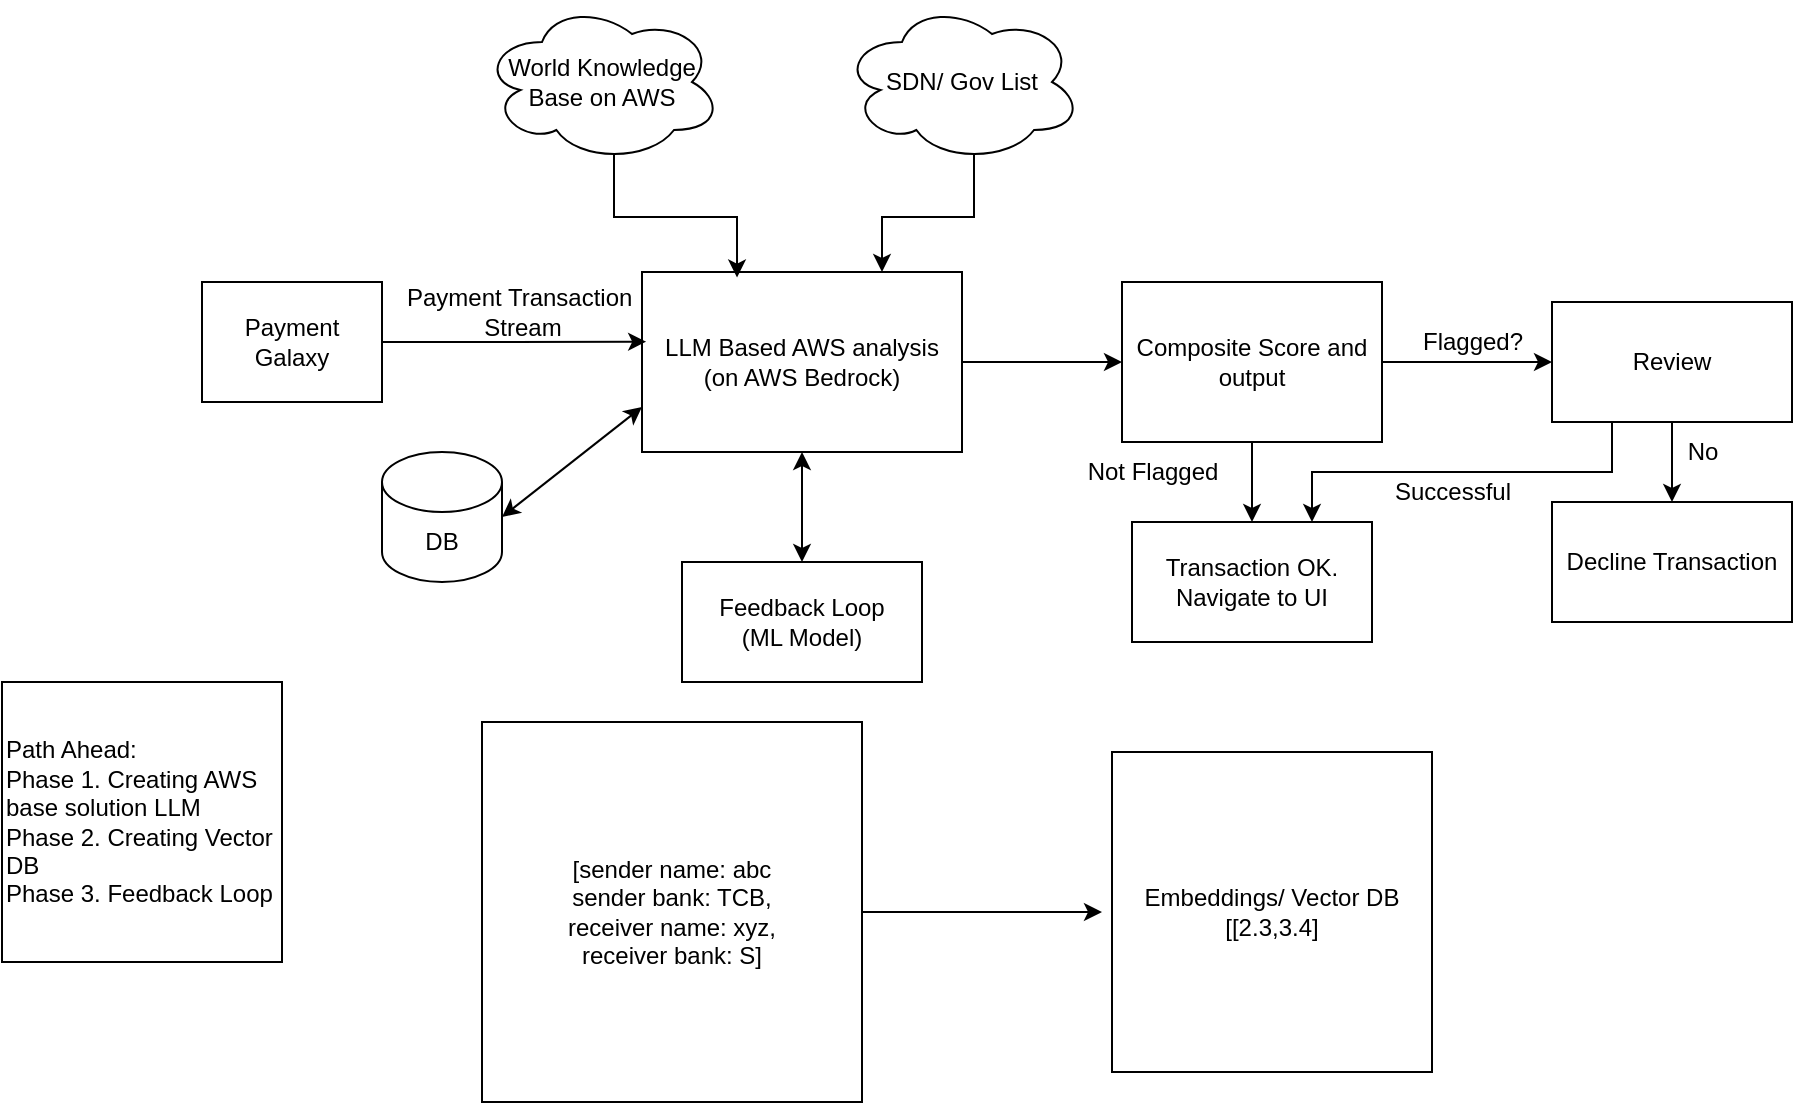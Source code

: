 <mxfile version="26.0.11">
  <diagram name="Page-1" id="VOwWQbB5w44p0ZTdNmQJ">
    <mxGraphModel dx="1290" dy="653" grid="1" gridSize="10" guides="1" tooltips="1" connect="1" arrows="1" fold="1" page="1" pageScale="1" pageWidth="850" pageHeight="1100" math="0" shadow="0">
      <root>
        <mxCell id="0" />
        <mxCell id="1" parent="0" />
        <mxCell id="rfUpwGUwCCR0LYAIKXI_-11" style="edgeStyle=orthogonalEdgeStyle;rounded=0;orthogonalLoop=1;jettySize=auto;html=1;exitX=0.55;exitY=0.95;exitDx=0;exitDy=0;exitPerimeter=0;entryX=0.75;entryY=0;entryDx=0;entryDy=0;" parent="1" source="rfUpwGUwCCR0LYAIKXI_-1" target="rfUpwGUwCCR0LYAIKXI_-5" edge="1">
          <mxGeometry relative="1" as="geometry" />
        </mxCell>
        <mxCell id="rfUpwGUwCCR0LYAIKXI_-1" value="SDN/ Gov List" style="ellipse;shape=cloud;whiteSpace=wrap;html=1;" parent="1" vertex="1">
          <mxGeometry x="460" y="20" width="120" height="80" as="geometry" />
        </mxCell>
        <mxCell id="rfUpwGUwCCR0LYAIKXI_-2" value="World Knowledge Base on AWS" style="ellipse;shape=cloud;whiteSpace=wrap;html=1;" parent="1" vertex="1">
          <mxGeometry x="280" y="20" width="120" height="80" as="geometry" />
        </mxCell>
        <mxCell id="rfUpwGUwCCR0LYAIKXI_-3" value="Payment Galaxy" style="rounded=0;whiteSpace=wrap;html=1;" parent="1" vertex="1">
          <mxGeometry x="140" y="160" width="90" height="60" as="geometry" />
        </mxCell>
        <mxCell id="rfUpwGUwCCR0LYAIKXI_-16" style="edgeStyle=orthogonalEdgeStyle;rounded=0;orthogonalLoop=1;jettySize=auto;html=1;entryX=0;entryY=0.5;entryDx=0;entryDy=0;" parent="1" source="rfUpwGUwCCR0LYAIKXI_-5" target="rfUpwGUwCCR0LYAIKXI_-15" edge="1">
          <mxGeometry relative="1" as="geometry" />
        </mxCell>
        <mxCell id="rfUpwGUwCCR0LYAIKXI_-5" value="LLM Based AWS analysis&lt;br&gt;(on AWS Bedrock)" style="rounded=0;whiteSpace=wrap;html=1;" parent="1" vertex="1">
          <mxGeometry x="360" y="155" width="160" height="90" as="geometry" />
        </mxCell>
        <mxCell id="rfUpwGUwCCR0LYAIKXI_-6" style="edgeStyle=orthogonalEdgeStyle;rounded=0;orthogonalLoop=1;jettySize=auto;html=1;entryX=0.013;entryY=0.387;entryDx=0;entryDy=0;entryPerimeter=0;" parent="1" source="rfUpwGUwCCR0LYAIKXI_-3" target="rfUpwGUwCCR0LYAIKXI_-5" edge="1">
          <mxGeometry relative="1" as="geometry" />
        </mxCell>
        <mxCell id="rfUpwGUwCCR0LYAIKXI_-7" value="Payment Transaction&amp;nbsp;&lt;div&gt;Stream&lt;/div&gt;" style="text;html=1;align=center;verticalAlign=middle;resizable=0;points=[];autosize=1;strokeColor=none;fillColor=none;" parent="1" vertex="1">
          <mxGeometry x="230" y="155" width="140" height="40" as="geometry" />
        </mxCell>
        <mxCell id="rfUpwGUwCCR0LYAIKXI_-10" style="edgeStyle=orthogonalEdgeStyle;rounded=0;orthogonalLoop=1;jettySize=auto;html=1;exitX=0.55;exitY=0.95;exitDx=0;exitDy=0;exitPerimeter=0;entryX=0.297;entryY=0.031;entryDx=0;entryDy=0;entryPerimeter=0;" parent="1" source="rfUpwGUwCCR0LYAIKXI_-2" target="rfUpwGUwCCR0LYAIKXI_-5" edge="1">
          <mxGeometry relative="1" as="geometry" />
        </mxCell>
        <mxCell id="rfUpwGUwCCR0LYAIKXI_-12" value="DB" style="shape=cylinder3;whiteSpace=wrap;html=1;boundedLbl=1;backgroundOutline=1;size=15;" parent="1" vertex="1">
          <mxGeometry x="230" y="245" width="60" height="65" as="geometry" />
        </mxCell>
        <mxCell id="rfUpwGUwCCR0LYAIKXI_-14" value="" style="endArrow=classic;startArrow=classic;html=1;rounded=0;exitX=0;exitY=0.75;exitDx=0;exitDy=0;entryX=1;entryY=0.5;entryDx=0;entryDy=0;entryPerimeter=0;" parent="1" source="rfUpwGUwCCR0LYAIKXI_-5" target="rfUpwGUwCCR0LYAIKXI_-12" edge="1">
          <mxGeometry width="50" height="50" relative="1" as="geometry">
            <mxPoint x="540" y="195" as="sourcePoint" />
            <mxPoint x="590" y="145" as="targetPoint" />
          </mxGeometry>
        </mxCell>
        <mxCell id="rfUpwGUwCCR0LYAIKXI_-18" value="" style="edgeStyle=orthogonalEdgeStyle;rounded=0;orthogonalLoop=1;jettySize=auto;html=1;" parent="1" source="rfUpwGUwCCR0LYAIKXI_-15" target="rfUpwGUwCCR0LYAIKXI_-17" edge="1">
          <mxGeometry relative="1" as="geometry" />
        </mxCell>
        <mxCell id="rfUpwGUwCCR0LYAIKXI_-23" style="edgeStyle=orthogonalEdgeStyle;rounded=0;orthogonalLoop=1;jettySize=auto;html=1;exitX=0.5;exitY=1;exitDx=0;exitDy=0;" parent="1" source="rfUpwGUwCCR0LYAIKXI_-15" edge="1">
          <mxGeometry relative="1" as="geometry">
            <mxPoint x="665" y="280" as="targetPoint" />
          </mxGeometry>
        </mxCell>
        <mxCell id="rfUpwGUwCCR0LYAIKXI_-15" value="Composite Score and output" style="rounded=0;whiteSpace=wrap;html=1;" parent="1" vertex="1">
          <mxGeometry x="600" y="160" width="130" height="80" as="geometry" />
        </mxCell>
        <mxCell id="rfUpwGUwCCR0LYAIKXI_-21" value="" style="edgeStyle=orthogonalEdgeStyle;rounded=0;orthogonalLoop=1;jettySize=auto;html=1;" parent="1" source="rfUpwGUwCCR0LYAIKXI_-17" target="rfUpwGUwCCR0LYAIKXI_-20" edge="1">
          <mxGeometry relative="1" as="geometry" />
        </mxCell>
        <mxCell id="rfUpwGUwCCR0LYAIKXI_-26" style="edgeStyle=orthogonalEdgeStyle;rounded=0;orthogonalLoop=1;jettySize=auto;html=1;exitX=0.25;exitY=1;exitDx=0;exitDy=0;entryX=0.75;entryY=0;entryDx=0;entryDy=0;" parent="1" source="rfUpwGUwCCR0LYAIKXI_-17" target="rfUpwGUwCCR0LYAIKXI_-24" edge="1">
          <mxGeometry relative="1" as="geometry" />
        </mxCell>
        <mxCell id="rfUpwGUwCCR0LYAIKXI_-17" value="Review" style="whiteSpace=wrap;html=1;rounded=0;" parent="1" vertex="1">
          <mxGeometry x="815" y="170" width="120" height="60" as="geometry" />
        </mxCell>
        <mxCell id="rfUpwGUwCCR0LYAIKXI_-19" value="Flagged?" style="text;html=1;align=center;verticalAlign=middle;resizable=0;points=[];autosize=1;strokeColor=none;fillColor=none;" parent="1" vertex="1">
          <mxGeometry x="740" y="175" width="70" height="30" as="geometry" />
        </mxCell>
        <mxCell id="rfUpwGUwCCR0LYAIKXI_-20" value="Decline Transaction" style="whiteSpace=wrap;html=1;rounded=0;" parent="1" vertex="1">
          <mxGeometry x="815" y="270" width="120" height="60" as="geometry" />
        </mxCell>
        <mxCell id="rfUpwGUwCCR0LYAIKXI_-22" value="No" style="text;html=1;align=center;verticalAlign=middle;resizable=0;points=[];autosize=1;strokeColor=none;fillColor=none;" parent="1" vertex="1">
          <mxGeometry x="870" y="230" width="40" height="30" as="geometry" />
        </mxCell>
        <mxCell id="rfUpwGUwCCR0LYAIKXI_-24" value="Transaction OK. Navigate to UI" style="rounded=0;whiteSpace=wrap;html=1;" parent="1" vertex="1">
          <mxGeometry x="605" y="280" width="120" height="60" as="geometry" />
        </mxCell>
        <mxCell id="rfUpwGUwCCR0LYAIKXI_-25" value="Not Flagged" style="text;html=1;align=center;verticalAlign=middle;resizable=0;points=[];autosize=1;strokeColor=none;fillColor=none;" parent="1" vertex="1">
          <mxGeometry x="570" y="240" width="90" height="30" as="geometry" />
        </mxCell>
        <mxCell id="rfUpwGUwCCR0LYAIKXI_-27" value="Successful" style="text;html=1;align=center;verticalAlign=middle;resizable=0;points=[];autosize=1;strokeColor=none;fillColor=none;" parent="1" vertex="1">
          <mxGeometry x="725" y="250" width="80" height="30" as="geometry" />
        </mxCell>
        <mxCell id="rfUpwGUwCCR0LYAIKXI_-29" value="Feedback Loop&lt;br&gt;(ML Model)" style="rounded=0;whiteSpace=wrap;html=1;" parent="1" vertex="1">
          <mxGeometry x="380" y="300" width="120" height="60" as="geometry" />
        </mxCell>
        <mxCell id="rfUpwGUwCCR0LYAIKXI_-30" value="" style="endArrow=classic;startArrow=classic;html=1;rounded=0;entryX=0.5;entryY=1;entryDx=0;entryDy=0;exitX=0.5;exitY=0;exitDx=0;exitDy=0;" parent="1" source="rfUpwGUwCCR0LYAIKXI_-29" target="rfUpwGUwCCR0LYAIKXI_-5" edge="1">
          <mxGeometry width="50" height="50" relative="1" as="geometry">
            <mxPoint x="390" y="300" as="sourcePoint" />
            <mxPoint x="440" y="250" as="targetPoint" />
          </mxGeometry>
        </mxCell>
        <mxCell id="rfUpwGUwCCR0LYAIKXI_-31" value="Path Ahead:&lt;div&gt;Phase 1. Creating AWS base solution LLM&lt;/div&gt;&lt;div&gt;Phase 2. Creating Vector DB&lt;/div&gt;&lt;div&gt;Phase 3. Feedback Loop&lt;/div&gt;" style="whiteSpace=wrap;html=1;aspect=fixed;align=left;" parent="1" vertex="1">
          <mxGeometry x="40" y="360" width="140" height="140" as="geometry" />
        </mxCell>
        <mxCell id="rfUpwGUwCCR0LYAIKXI_-33" style="edgeStyle=orthogonalEdgeStyle;rounded=0;orthogonalLoop=1;jettySize=auto;html=1;" parent="1" source="rfUpwGUwCCR0LYAIKXI_-32" edge="1">
          <mxGeometry relative="1" as="geometry">
            <mxPoint x="590" y="475" as="targetPoint" />
          </mxGeometry>
        </mxCell>
        <mxCell id="rfUpwGUwCCR0LYAIKXI_-32" value="[sender name: abc&lt;div&gt;sender bank: TCB,&lt;/div&gt;&lt;div&gt;receiver name: xyz,&lt;/div&gt;&lt;div&gt;receiver bank: S]&lt;/div&gt;" style="whiteSpace=wrap;html=1;aspect=fixed;" parent="1" vertex="1">
          <mxGeometry x="280" y="380" width="190" height="190" as="geometry" />
        </mxCell>
        <mxCell id="rfUpwGUwCCR0LYAIKXI_-34" value="&lt;div&gt;Embeddings/ Vector DB&lt;/div&gt;[[2.3,3.4]" style="whiteSpace=wrap;html=1;aspect=fixed;" parent="1" vertex="1">
          <mxGeometry x="595" y="395" width="160" height="160" as="geometry" />
        </mxCell>
      </root>
    </mxGraphModel>
  </diagram>
</mxfile>
